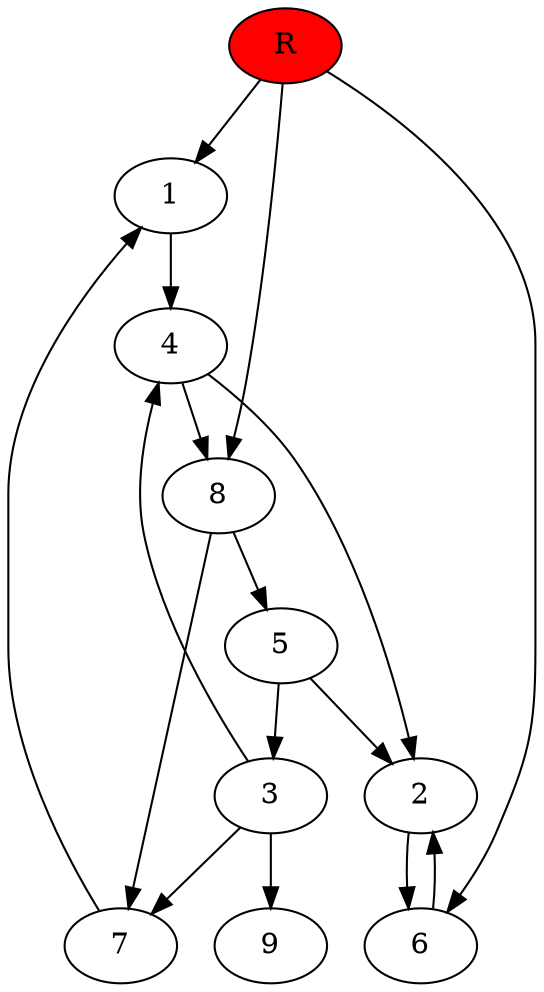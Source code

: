 digraph prb26246 {
	1
	2
	3
	4
	5
	6
	7
	8
	R [fillcolor="#ff0000" style=filled]
	1 -> 4
	2 -> 6
	3 -> 4
	3 -> 7
	3 -> 9
	4 -> 2
	4 -> 8
	5 -> 2
	5 -> 3
	6 -> 2
	7 -> 1
	8 -> 5
	8 -> 7
	R -> 1
	R -> 6
	R -> 8
}
